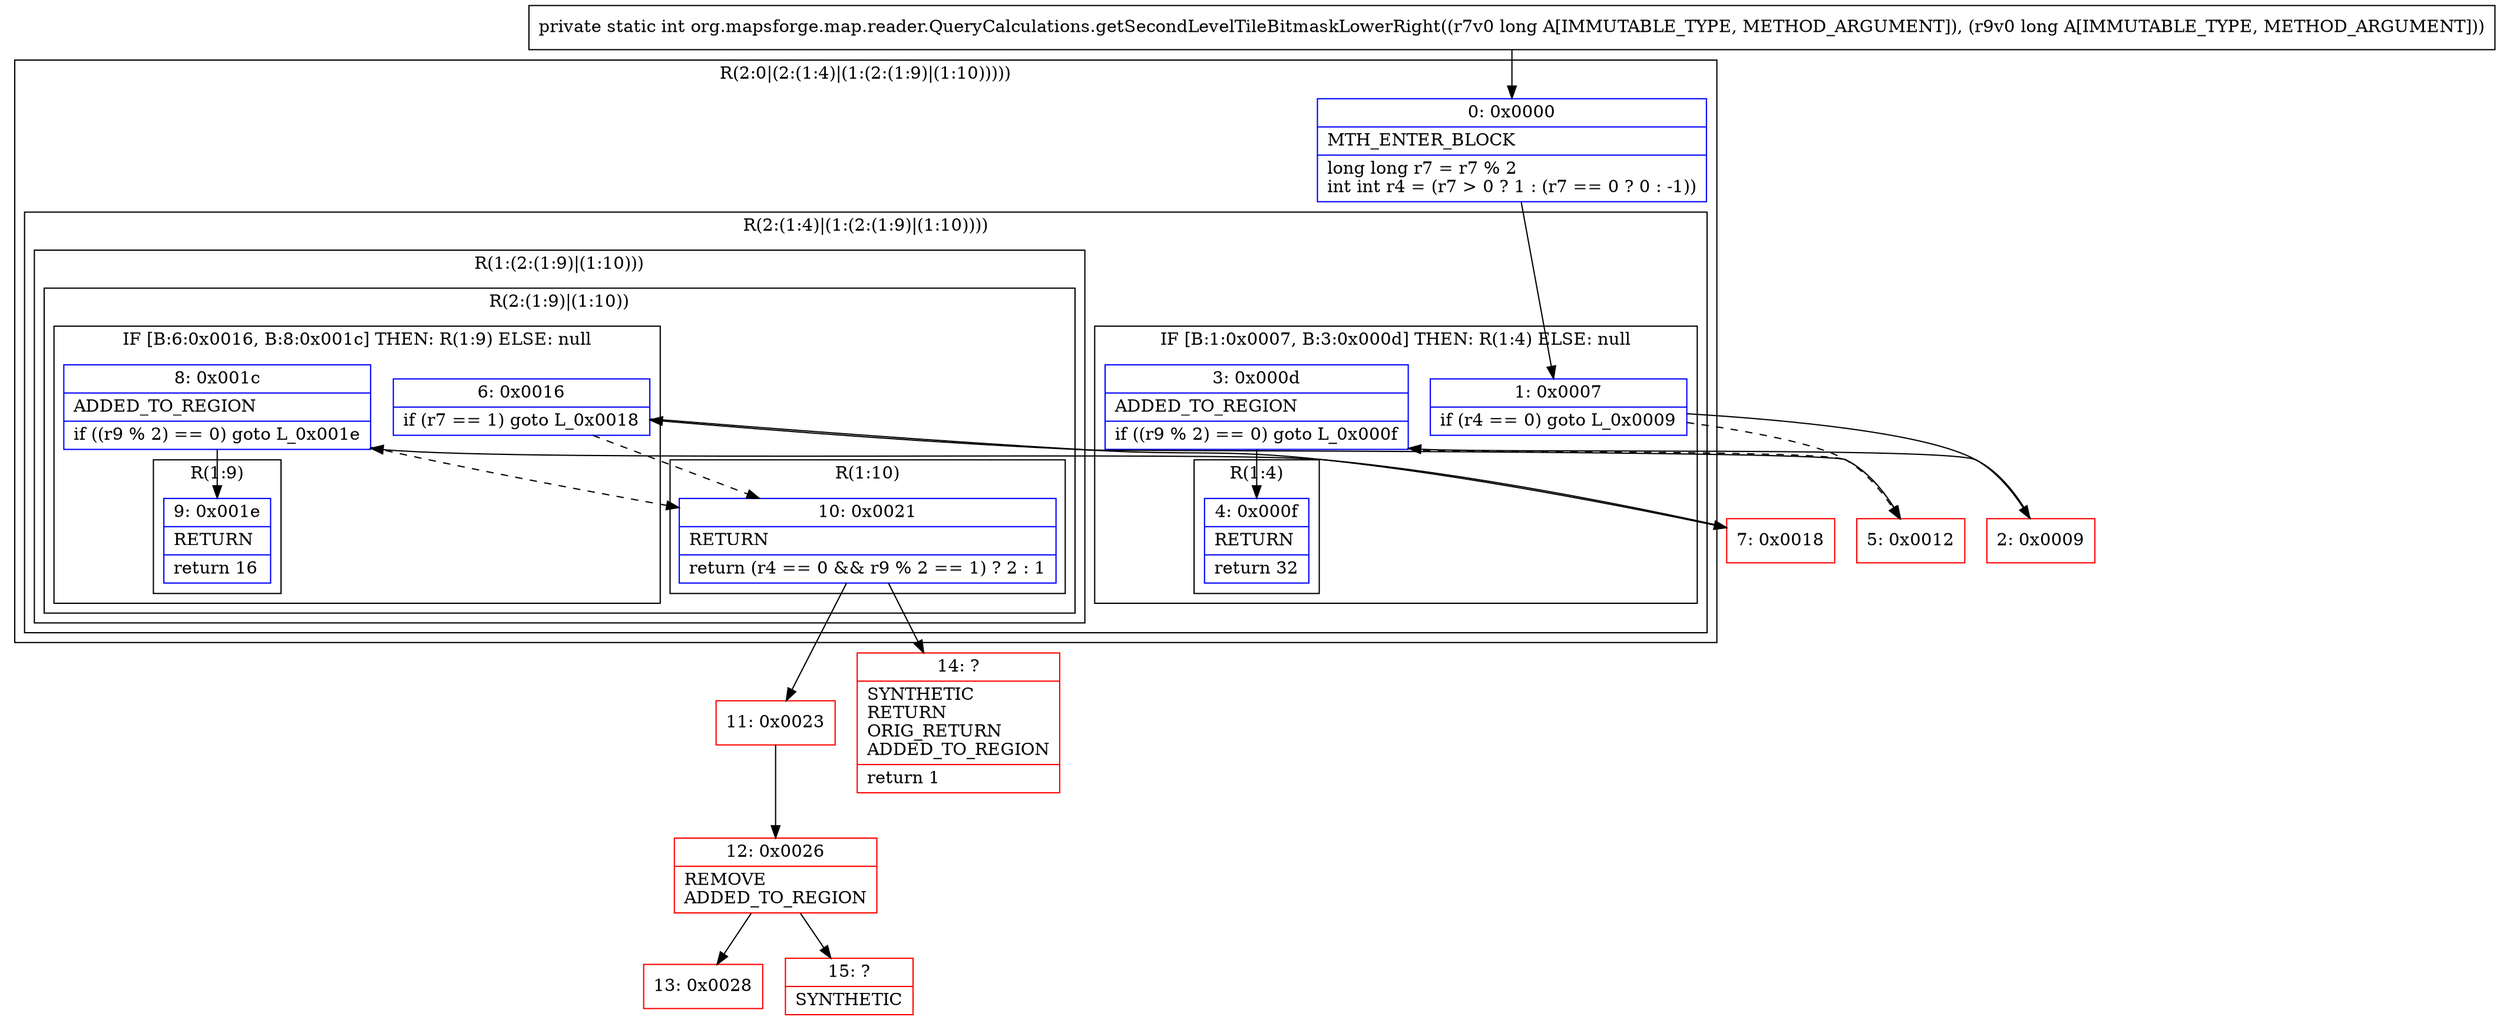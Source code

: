 digraph "CFG fororg.mapsforge.map.reader.QueryCalculations.getSecondLevelTileBitmaskLowerRight(JJ)I" {
subgraph cluster_Region_203060067 {
label = "R(2:0|(2:(1:4)|(1:(2:(1:9)|(1:10)))))";
node [shape=record,color=blue];
Node_0 [shape=record,label="{0\:\ 0x0000|MTH_ENTER_BLOCK\l|long long r7 = r7 % 2\lint int r4 = (r7 \> 0 ? 1 : (r7 == 0 ? 0 : \-1))\l}"];
subgraph cluster_Region_120751849 {
label = "R(2:(1:4)|(1:(2:(1:9)|(1:10))))";
node [shape=record,color=blue];
subgraph cluster_IfRegion_559250016 {
label = "IF [B:1:0x0007, B:3:0x000d] THEN: R(1:4) ELSE: null";
node [shape=record,color=blue];
Node_1 [shape=record,label="{1\:\ 0x0007|if (r4 == 0) goto L_0x0009\l}"];
Node_3 [shape=record,label="{3\:\ 0x000d|ADDED_TO_REGION\l|if ((r9 % 2) == 0) goto L_0x000f\l}"];
subgraph cluster_Region_1542953765 {
label = "R(1:4)";
node [shape=record,color=blue];
Node_4 [shape=record,label="{4\:\ 0x000f|RETURN\l|return 32\l}"];
}
}
subgraph cluster_Region_188399378 {
label = "R(1:(2:(1:9)|(1:10)))";
node [shape=record,color=blue];
subgraph cluster_Region_258173662 {
label = "R(2:(1:9)|(1:10))";
node [shape=record,color=blue];
subgraph cluster_IfRegion_2030000998 {
label = "IF [B:6:0x0016, B:8:0x001c] THEN: R(1:9) ELSE: null";
node [shape=record,color=blue];
Node_6 [shape=record,label="{6\:\ 0x0016|if (r7 == 1) goto L_0x0018\l}"];
Node_8 [shape=record,label="{8\:\ 0x001c|ADDED_TO_REGION\l|if ((r9 % 2) == 0) goto L_0x001e\l}"];
subgraph cluster_Region_485863445 {
label = "R(1:9)";
node [shape=record,color=blue];
Node_9 [shape=record,label="{9\:\ 0x001e|RETURN\l|return 16\l}"];
}
}
subgraph cluster_Region_418838348 {
label = "R(1:10)";
node [shape=record,color=blue];
Node_10 [shape=record,label="{10\:\ 0x0021|RETURN\l|return (r4 == 0 && r9 % 2 == 1) ? 2 : 1\l}"];
}
}
}
}
}
Node_2 [shape=record,color=red,label="{2\:\ 0x0009}"];
Node_5 [shape=record,color=red,label="{5\:\ 0x0012}"];
Node_7 [shape=record,color=red,label="{7\:\ 0x0018}"];
Node_11 [shape=record,color=red,label="{11\:\ 0x0023}"];
Node_12 [shape=record,color=red,label="{12\:\ 0x0026|REMOVE\lADDED_TO_REGION\l}"];
Node_13 [shape=record,color=red,label="{13\:\ 0x0028}"];
Node_14 [shape=record,color=red,label="{14\:\ ?|SYNTHETIC\lRETURN\lORIG_RETURN\lADDED_TO_REGION\l|return 1\l}"];
Node_15 [shape=record,color=red,label="{15\:\ ?|SYNTHETIC\l}"];
MethodNode[shape=record,label="{private static int org.mapsforge.map.reader.QueryCalculations.getSecondLevelTileBitmaskLowerRight((r7v0 long A[IMMUTABLE_TYPE, METHOD_ARGUMENT]), (r9v0 long A[IMMUTABLE_TYPE, METHOD_ARGUMENT])) }"];
MethodNode -> Node_0;
Node_0 -> Node_1;
Node_1 -> Node_2;
Node_1 -> Node_5[style=dashed];
Node_3 -> Node_4;
Node_3 -> Node_5[style=dashed];
Node_6 -> Node_7;
Node_6 -> Node_10[style=dashed];
Node_8 -> Node_9;
Node_8 -> Node_10[style=dashed];
Node_10 -> Node_11;
Node_10 -> Node_14;
Node_2 -> Node_3;
Node_5 -> Node_6;
Node_7 -> Node_8;
Node_11 -> Node_12;
Node_12 -> Node_13;
Node_12 -> Node_15;
}

